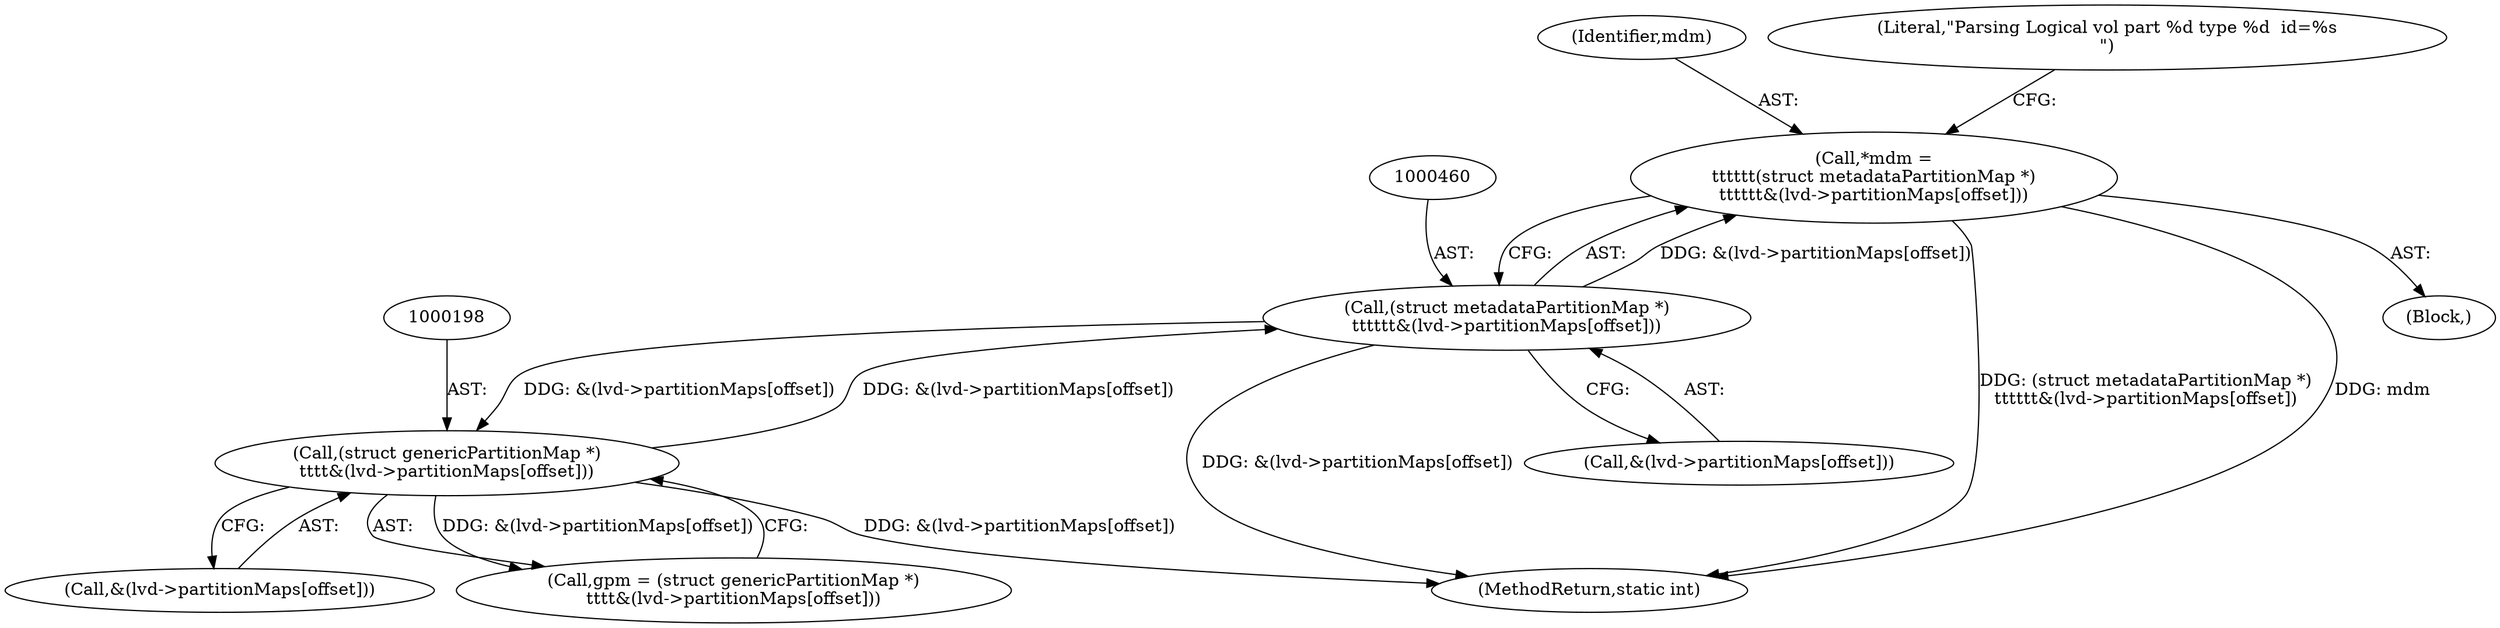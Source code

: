 digraph "0_linux_adee11b2085bee90bd8f4f52123ffb07882d6256@pointer" {
"1000457" [label="(Call,*mdm =\n\t\t\t\t\t\t(struct metadataPartitionMap *)\n\t\t\t\t\t\t&(lvd->partitionMaps[offset]))"];
"1000459" [label="(Call,(struct metadataPartitionMap *)\n\t\t\t\t\t\t&(lvd->partitionMaps[offset]))"];
"1000197" [label="(Call,(struct genericPartitionMap *)\n\t\t\t\t&(lvd->partitionMaps[offset]))"];
"1000664" [label="(MethodReturn,static int)"];
"1000199" [label="(Call,&(lvd->partitionMaps[offset]))"];
"1000195" [label="(Call,gpm = (struct genericPartitionMap *)\n\t\t\t\t&(lvd->partitionMaps[offset]))"];
"1000457" [label="(Call,*mdm =\n\t\t\t\t\t\t(struct metadataPartitionMap *)\n\t\t\t\t\t\t&(lvd->partitionMaps[offset]))"];
"1000458" [label="(Identifier,mdm)"];
"1000459" [label="(Call,(struct metadataPartitionMap *)\n\t\t\t\t\t\t&(lvd->partitionMaps[offset]))"];
"1000461" [label="(Call,&(lvd->partitionMaps[offset]))"];
"1000446" [label="(Block,)"];
"1000197" [label="(Call,(struct genericPartitionMap *)\n\t\t\t\t&(lvd->partitionMaps[offset]))"];
"1000468" [label="(Literal,\"Parsing Logical vol part %d type %d  id=%s\n\")"];
"1000457" -> "1000446"  [label="AST: "];
"1000457" -> "1000459"  [label="CFG: "];
"1000458" -> "1000457"  [label="AST: "];
"1000459" -> "1000457"  [label="AST: "];
"1000468" -> "1000457"  [label="CFG: "];
"1000457" -> "1000664"  [label="DDG: (struct metadataPartitionMap *)\n\t\t\t\t\t\t&(lvd->partitionMaps[offset])"];
"1000457" -> "1000664"  [label="DDG: mdm"];
"1000459" -> "1000457"  [label="DDG: &(lvd->partitionMaps[offset])"];
"1000459" -> "1000461"  [label="CFG: "];
"1000460" -> "1000459"  [label="AST: "];
"1000461" -> "1000459"  [label="AST: "];
"1000459" -> "1000664"  [label="DDG: &(lvd->partitionMaps[offset])"];
"1000459" -> "1000197"  [label="DDG: &(lvd->partitionMaps[offset])"];
"1000197" -> "1000459"  [label="DDG: &(lvd->partitionMaps[offset])"];
"1000197" -> "1000195"  [label="AST: "];
"1000197" -> "1000199"  [label="CFG: "];
"1000198" -> "1000197"  [label="AST: "];
"1000199" -> "1000197"  [label="AST: "];
"1000195" -> "1000197"  [label="CFG: "];
"1000197" -> "1000664"  [label="DDG: &(lvd->partitionMaps[offset])"];
"1000197" -> "1000195"  [label="DDG: &(lvd->partitionMaps[offset])"];
}
